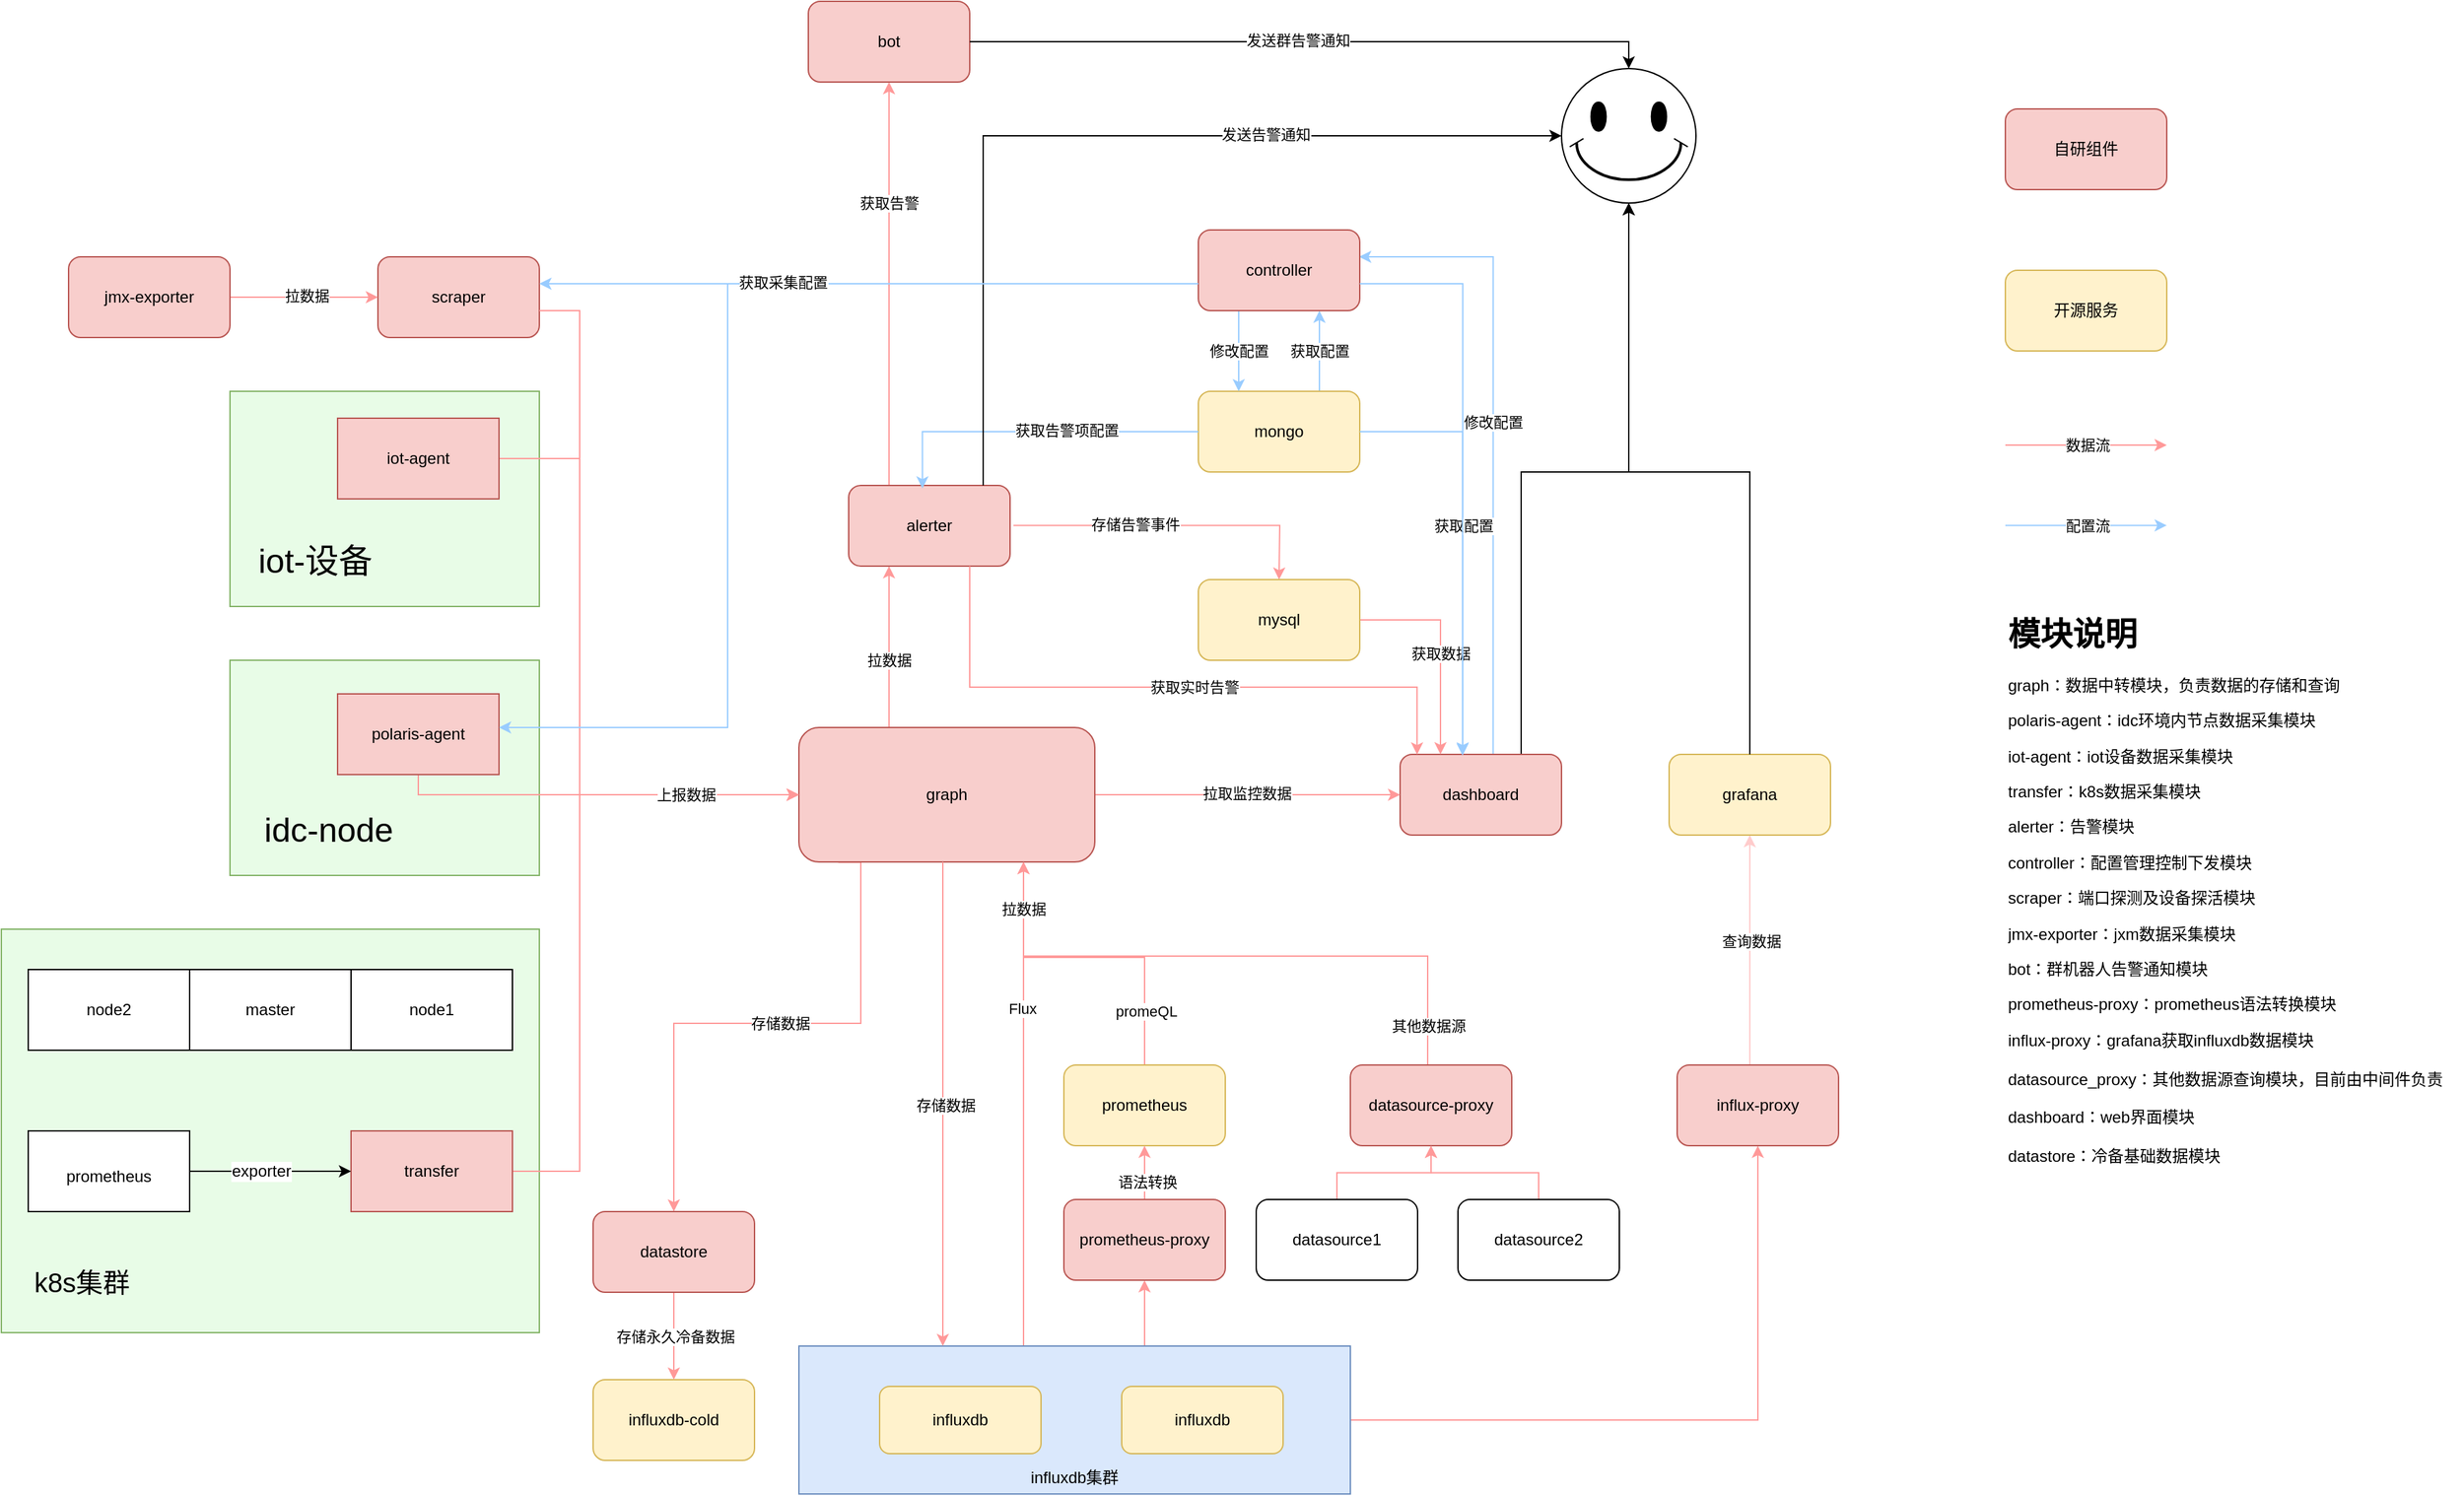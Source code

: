 <mxfile version="24.5.5" type="github">
  <diagram name="第 1 页" id="zJNLE8bN9wBG5qHUzsNH">
    <mxGraphModel dx="2998" dy="2350" grid="1" gridSize="10" guides="1" tooltips="1" connect="1" arrows="1" fold="1" page="1" pageScale="1" pageWidth="827" pageHeight="1169" math="0" shadow="0">
      <root>
        <mxCell id="0" />
        <mxCell id="1" parent="0" />
        <mxCell id="a-k5ZQnK_QjZlKG4vjBj-92" value="" style="rounded=0;whiteSpace=wrap;html=1;direction=south;fillColor=#E8FCE7;strokeColor=#82b366;" vertex="1" parent="1">
          <mxGeometry x="-370" y="60" width="230" height="160" as="geometry" />
        </mxCell>
        <mxCell id="mmYLngL-6dQX-zCMXxUM-11" value="" style="edgeStyle=orthogonalEdgeStyle;rounded=0;orthogonalLoop=1;jettySize=auto;html=1;strokeColor=#FF9999;" parent="1" source="mmYLngL-6dQX-zCMXxUM-14" target="mmYLngL-6dQX-zCMXxUM-29" edge="1">
          <mxGeometry relative="1" as="geometry">
            <Array as="points">
              <mxPoint x="310" y="730" />
              <mxPoint x="310" y="730" />
            </Array>
          </mxGeometry>
        </mxCell>
        <mxCell id="mmYLngL-6dQX-zCMXxUM-65" style="edgeStyle=orthogonalEdgeStyle;rounded=0;orthogonalLoop=1;jettySize=auto;html=1;entryX=0.5;entryY=1;entryDx=0;entryDy=0;strokeColor=#FF9999;" parent="1" source="mmYLngL-6dQX-zCMXxUM-14" target="mmYLngL-6dQX-zCMXxUM-64" edge="1">
          <mxGeometry relative="1" as="geometry" />
        </mxCell>
        <mxCell id="a-k5ZQnK_QjZlKG4vjBj-77" style="edgeStyle=orthogonalEdgeStyle;rounded=0;orthogonalLoop=1;jettySize=auto;html=1;exitX=0;exitY=0;exitDx=0;exitDy=0;entryX=0.5;entryY=1;entryDx=0;entryDy=0;strokeColor=#FF9999;" edge="1" parent="1">
          <mxGeometry relative="1" as="geometry">
            <mxPoint x="190.0" y="770" as="sourcePoint" />
            <mxPoint x="219.97" y="400" as="targetPoint" />
            <Array as="points">
              <mxPoint x="219.97" y="770" />
            </Array>
          </mxGeometry>
        </mxCell>
        <mxCell id="a-k5ZQnK_QjZlKG4vjBj-90" value="Flux" style="edgeLabel;html=1;align=center;verticalAlign=middle;resizable=0;points=[];" vertex="1" connectable="0" parent="a-k5ZQnK_QjZlKG4vjBj-77">
          <mxGeometry x="0.404" y="1" relative="1" as="geometry">
            <mxPoint as="offset" />
          </mxGeometry>
        </mxCell>
        <mxCell id="mmYLngL-6dQX-zCMXxUM-14" value="&lt;br&gt;&lt;br&gt;&lt;br&gt;&lt;br&gt;&lt;br&gt;&lt;br&gt;influxdb集群" style="rounded=0;whiteSpace=wrap;html=1;fillColor=#dae8fc;strokeColor=#6c8ebf;" parent="1" vertex="1">
          <mxGeometry x="53" y="770" width="410" height="110" as="geometry" />
        </mxCell>
        <mxCell id="a-k5ZQnK_QjZlKG4vjBj-51" style="edgeStyle=orthogonalEdgeStyle;rounded=0;orthogonalLoop=1;jettySize=auto;html=1;" edge="1" parent="1" source="mmYLngL-6dQX-zCMXxUM-16" target="a-k5ZQnK_QjZlKG4vjBj-1">
          <mxGeometry relative="1" as="geometry">
            <Array as="points">
              <mxPoint x="590" y="120" />
              <mxPoint x="670" y="120" />
            </Array>
          </mxGeometry>
        </mxCell>
        <mxCell id="a-k5ZQnK_QjZlKG4vjBj-53" style="edgeStyle=orthogonalEdgeStyle;rounded=0;orthogonalLoop=1;jettySize=auto;html=1;entryX=0.996;entryY=0.343;entryDx=0;entryDy=0;entryPerimeter=0;strokeColor=#99CCFF;" edge="1" parent="1" target="a-k5ZQnK_QjZlKG4vjBj-27">
          <mxGeometry relative="1" as="geometry">
            <mxPoint x="470.0" y="-43.68" as="targetPoint" />
            <mxPoint x="569.166" y="330" as="sourcePoint" />
            <Array as="points">
              <mxPoint x="569" y="-40" />
              <mxPoint x="470" y="-40" />
            </Array>
          </mxGeometry>
        </mxCell>
        <mxCell id="a-k5ZQnK_QjZlKG4vjBj-54" value="修改配置" style="edgeLabel;html=1;align=center;verticalAlign=middle;resizable=0;points=[];" vertex="1" connectable="0" parent="a-k5ZQnK_QjZlKG4vjBj-53">
          <mxGeometry x="0.051" relative="1" as="geometry">
            <mxPoint as="offset" />
          </mxGeometry>
        </mxCell>
        <mxCell id="mmYLngL-6dQX-zCMXxUM-16" value="dashboard" style="rounded=1;whiteSpace=wrap;html=1;fillColor=#f8cecc;strokeColor=#b85450;" parent="1" vertex="1">
          <mxGeometry x="500" y="330" width="120" height="60" as="geometry" />
        </mxCell>
        <mxCell id="mmYLngL-6dQX-zCMXxUM-18" value="" style="edgeStyle=orthogonalEdgeStyle;rounded=0;orthogonalLoop=1;jettySize=auto;html=1;strokeColor=#FF9999;" parent="1" source="mmYLngL-6dQX-zCMXxUM-20" target="mmYLngL-6dQX-zCMXxUM-23" edge="1">
          <mxGeometry relative="1" as="geometry">
            <Array as="points">
              <mxPoint x="120" y="270" />
              <mxPoint x="120" y="270" />
            </Array>
          </mxGeometry>
        </mxCell>
        <mxCell id="mmYLngL-6dQX-zCMXxUM-19" value="拉数据" style="edgeLabel;html=1;align=center;verticalAlign=middle;resizable=0;points=[];" parent="mmYLngL-6dQX-zCMXxUM-18" vertex="1" connectable="0">
          <mxGeometry x="-0.156" relative="1" as="geometry">
            <mxPoint as="offset" />
          </mxGeometry>
        </mxCell>
        <mxCell id="mmYLngL-6dQX-zCMXxUM-77" style="edgeStyle=orthogonalEdgeStyle;rounded=0;orthogonalLoop=1;jettySize=auto;html=1;entryX=0;entryY=0.5;entryDx=0;entryDy=0;strokeColor=#FF9999;" parent="1" source="mmYLngL-6dQX-zCMXxUM-20" target="mmYLngL-6dQX-zCMXxUM-16" edge="1">
          <mxGeometry relative="1" as="geometry" />
        </mxCell>
        <mxCell id="mmYLngL-6dQX-zCMXxUM-78" value="拉取监控数据" style="edgeLabel;html=1;align=center;verticalAlign=middle;resizable=0;points=[];" parent="mmYLngL-6dQX-zCMXxUM-77" vertex="1" connectable="0">
          <mxGeometry x="-0.007" y="1" relative="1" as="geometry">
            <mxPoint as="offset" />
          </mxGeometry>
        </mxCell>
        <mxCell id="a-k5ZQnK_QjZlKG4vjBj-76" style="edgeStyle=orthogonalEdgeStyle;rounded=0;orthogonalLoop=1;jettySize=auto;html=1;exitX=0.133;exitY=1.002;exitDx=0;exitDy=0;entryX=0.5;entryY=0;entryDx=0;entryDy=0;strokeColor=#FF9999;exitPerimeter=0;" edge="1" parent="1" source="mmYLngL-6dQX-zCMXxUM-20" target="a-k5ZQnK_QjZlKG4vjBj-73">
          <mxGeometry relative="1" as="geometry">
            <Array as="points">
              <mxPoint x="99" y="530" />
              <mxPoint x="-40" y="530" />
            </Array>
          </mxGeometry>
        </mxCell>
        <mxCell id="a-k5ZQnK_QjZlKG4vjBj-96" value="存储数据" style="edgeLabel;html=1;align=center;verticalAlign=middle;resizable=0;points=[];" vertex="1" connectable="0" parent="a-k5ZQnK_QjZlKG4vjBj-76">
          <mxGeometry x="-0.054" relative="1" as="geometry">
            <mxPoint as="offset" />
          </mxGeometry>
        </mxCell>
        <mxCell id="mmYLngL-6dQX-zCMXxUM-20" value="graph" style="rounded=1;whiteSpace=wrap;html=1;fillColor=#f8cecc;strokeColor=#b85450;" parent="1" vertex="1">
          <mxGeometry x="53" y="310" width="220" height="100" as="geometry" />
        </mxCell>
        <mxCell id="a-k5ZQnK_QjZlKG4vjBj-41" style="edgeStyle=orthogonalEdgeStyle;rounded=0;orthogonalLoop=1;jettySize=auto;html=1;entryX=0.25;entryY=0;entryDx=0;entryDy=0;strokeColor=#FF9999;exitX=1.021;exitY=0.496;exitDx=0;exitDy=0;exitPerimeter=0;" edge="1" parent="1" source="mmYLngL-6dQX-zCMXxUM-23">
          <mxGeometry relative="1" as="geometry">
            <mxPoint x="240" y="160" as="sourcePoint" />
            <mxPoint x="409.99" y="200" as="targetPoint" />
          </mxGeometry>
        </mxCell>
        <mxCell id="a-k5ZQnK_QjZlKG4vjBj-42" value="存储告警事件" style="edgeLabel;html=1;align=center;verticalAlign=middle;resizable=0;points=[];" vertex="1" connectable="0" parent="a-k5ZQnK_QjZlKG4vjBj-41">
          <mxGeometry x="-0.241" y="1" relative="1" as="geometry">
            <mxPoint as="offset" />
          </mxGeometry>
        </mxCell>
        <mxCell id="a-k5ZQnK_QjZlKG4vjBj-85" style="edgeStyle=orthogonalEdgeStyle;rounded=0;orthogonalLoop=1;jettySize=auto;html=1;exitX=0.25;exitY=0;exitDx=0;exitDy=0;entryX=0.5;entryY=1;entryDx=0;entryDy=0;strokeColor=#FF9999;" edge="1" parent="1" source="mmYLngL-6dQX-zCMXxUM-23" target="a-k5ZQnK_QjZlKG4vjBj-84">
          <mxGeometry relative="1" as="geometry">
            <Array as="points" />
          </mxGeometry>
        </mxCell>
        <mxCell id="a-k5ZQnK_QjZlKG4vjBj-91" value="获取告警" style="edgeLabel;html=1;align=center;verticalAlign=middle;resizable=0;points=[];" vertex="1" connectable="0" parent="a-k5ZQnK_QjZlKG4vjBj-85">
          <mxGeometry x="0.4" relative="1" as="geometry">
            <mxPoint as="offset" />
          </mxGeometry>
        </mxCell>
        <mxCell id="mmYLngL-6dQX-zCMXxUM-23" value="alerter" style="rounded=1;whiteSpace=wrap;html=1;fillColor=#f8cecc;strokeColor=#b85450;" parent="1" vertex="1">
          <mxGeometry x="90" y="130" width="120" height="60" as="geometry" />
        </mxCell>
        <mxCell id="mmYLngL-6dQX-zCMXxUM-24" value="" style="edgeStyle=orthogonalEdgeStyle;rounded=0;orthogonalLoop=1;jettySize=auto;html=1;strokeColor=#FF9999;" parent="1" source="mmYLngL-6dQX-zCMXxUM-26" target="mmYLngL-6dQX-zCMXxUM-20" edge="1">
          <mxGeometry x="0.0" relative="1" as="geometry">
            <Array as="points">
              <mxPoint x="310" y="481" />
              <mxPoint x="220" y="481" />
            </Array>
            <mxPoint as="offset" />
          </mxGeometry>
        </mxCell>
        <mxCell id="a-k5ZQnK_QjZlKG4vjBj-89" value="promeQL" style="edgeLabel;html=1;align=center;verticalAlign=middle;resizable=0;points=[];" vertex="1" connectable="0" parent="mmYLngL-6dQX-zCMXxUM-24">
          <mxGeometry x="-0.667" y="-1" relative="1" as="geometry">
            <mxPoint as="offset" />
          </mxGeometry>
        </mxCell>
        <mxCell id="mmYLngL-6dQX-zCMXxUM-26" value="prometheus" style="rounded=1;whiteSpace=wrap;html=1;fillColor=#fff2cc;strokeColor=#d6b656;" parent="1" vertex="1">
          <mxGeometry x="250" y="561.05" width="120" height="60" as="geometry" />
        </mxCell>
        <mxCell id="mmYLngL-6dQX-zCMXxUM-27" value="" style="edgeStyle=orthogonalEdgeStyle;rounded=0;orthogonalLoop=1;jettySize=auto;html=1;fillColor=#f8cecc;strokeColor=#FF9999;" parent="1" source="mmYLngL-6dQX-zCMXxUM-29" target="mmYLngL-6dQX-zCMXxUM-26" edge="1">
          <mxGeometry relative="1" as="geometry" />
        </mxCell>
        <mxCell id="mmYLngL-6dQX-zCMXxUM-28" value="语法转换" style="edgeLabel;html=1;align=center;verticalAlign=middle;resizable=0;points=[];" parent="mmYLngL-6dQX-zCMXxUM-27" vertex="1" connectable="0">
          <mxGeometry x="-0.333" y="-2" relative="1" as="geometry">
            <mxPoint as="offset" />
          </mxGeometry>
        </mxCell>
        <mxCell id="mmYLngL-6dQX-zCMXxUM-29" value="prometheus-proxy" style="rounded=1;whiteSpace=wrap;html=1;fillColor=#f8cecc;strokeColor=#b85450;" parent="1" vertex="1">
          <mxGeometry x="250" y="661.05" width="120" height="60" as="geometry" />
        </mxCell>
        <mxCell id="mmYLngL-6dQX-zCMXxUM-45" style="edgeStyle=orthogonalEdgeStyle;rounded=0;orthogonalLoop=1;jettySize=auto;html=1;strokeColor=#FF9999;exitX=0.479;exitY=-0.024;exitDx=0;exitDy=0;exitPerimeter=0;" parent="1" edge="1">
          <mxGeometry relative="1" as="geometry">
            <Array as="points">
              <mxPoint x="520" y="480" />
              <mxPoint x="220" y="480" />
            </Array>
            <mxPoint x="520.48" y="569.61" as="sourcePoint" />
            <mxPoint x="220" y="410" as="targetPoint" />
          </mxGeometry>
        </mxCell>
        <mxCell id="a-k5ZQnK_QjZlKG4vjBj-82" value="其他数据源" style="edgeLabel;html=1;align=center;verticalAlign=middle;resizable=0;points=[];" vertex="1" connectable="0" parent="mmYLngL-6dQX-zCMXxUM-45">
          <mxGeometry x="-0.837" relative="1" as="geometry">
            <mxPoint as="offset" />
          </mxGeometry>
        </mxCell>
        <mxCell id="a-k5ZQnK_QjZlKG4vjBj-95" value="拉数据" style="edgeLabel;html=1;align=center;verticalAlign=middle;resizable=0;points=[];" vertex="1" connectable="0" parent="mmYLngL-6dQX-zCMXxUM-45">
          <mxGeometry x="0.847" relative="1" as="geometry">
            <mxPoint as="offset" />
          </mxGeometry>
        </mxCell>
        <mxCell id="mmYLngL-6dQX-zCMXxUM-32" value="datasource-proxy" style="rounded=1;whiteSpace=wrap;html=1;fillColor=#f8cecc;strokeColor=#b85450;" parent="1" vertex="1">
          <mxGeometry x="463" y="561.05" width="120" height="60" as="geometry" />
        </mxCell>
        <mxCell id="mmYLngL-6dQX-zCMXxUM-33" style="edgeStyle=orthogonalEdgeStyle;rounded=0;orthogonalLoop=1;jettySize=auto;html=1;entryX=0.5;entryY=1;entryDx=0;entryDy=0;fillColor=#f8cecc;strokeColor=#FF9999;" parent="1" source="mmYLngL-6dQX-zCMXxUM-34" target="mmYLngL-6dQX-zCMXxUM-32" edge="1">
          <mxGeometry relative="1" as="geometry" />
        </mxCell>
        <mxCell id="mmYLngL-6dQX-zCMXxUM-34" value="datasource1" style="rounded=1;whiteSpace=wrap;html=1;" parent="1" vertex="1">
          <mxGeometry x="393" y="661.05" width="120" height="60" as="geometry" />
        </mxCell>
        <mxCell id="mmYLngL-6dQX-zCMXxUM-35" style="edgeStyle=orthogonalEdgeStyle;rounded=0;orthogonalLoop=1;jettySize=auto;html=1;fillColor=#f8cecc;strokeColor=#FF9999;" parent="1" source="mmYLngL-6dQX-zCMXxUM-36" target="mmYLngL-6dQX-zCMXxUM-32" edge="1">
          <mxGeometry relative="1" as="geometry" />
        </mxCell>
        <mxCell id="mmYLngL-6dQX-zCMXxUM-36" value="datasource2" style="rounded=1;whiteSpace=wrap;html=1;" parent="1" vertex="1">
          <mxGeometry x="543" y="661.05" width="120" height="60" as="geometry" />
        </mxCell>
        <mxCell id="mmYLngL-6dQX-zCMXxUM-37" value="" style="group" parent="1" vertex="1" connectable="0">
          <mxGeometry x="113" y="800" width="300" height="50" as="geometry" />
        </mxCell>
        <mxCell id="mmYLngL-6dQX-zCMXxUM-38" value="influxdb" style="rounded=1;whiteSpace=wrap;html=1;container=0;fillColor=#fff2cc;strokeColor=#d6b656;" parent="mmYLngL-6dQX-zCMXxUM-37" vertex="1">
          <mxGeometry width="120" height="50" as="geometry" />
        </mxCell>
        <mxCell id="mmYLngL-6dQX-zCMXxUM-39" value="influxdb" style="rounded=1;whiteSpace=wrap;html=1;container=0;fillColor=#fff2cc;strokeColor=#d6b656;" parent="mmYLngL-6dQX-zCMXxUM-37" vertex="1">
          <mxGeometry x="180" width="120" height="50" as="geometry" />
        </mxCell>
        <mxCell id="mmYLngL-6dQX-zCMXxUM-67" style="edgeStyle=orthogonalEdgeStyle;rounded=0;orthogonalLoop=1;jettySize=auto;html=1;entryX=0.5;entryY=1;entryDx=0;entryDy=0;strokeColor=#FFCCCC;" parent="1" source="mmYLngL-6dQX-zCMXxUM-64" target="mmYLngL-6dQX-zCMXxUM-66" edge="1">
          <mxGeometry relative="1" as="geometry">
            <Array as="points">
              <mxPoint x="760" y="500" />
              <mxPoint x="760" y="500" />
            </Array>
          </mxGeometry>
        </mxCell>
        <mxCell id="mmYLngL-6dQX-zCMXxUM-68" value="查询数据" style="edgeLabel;html=1;align=center;verticalAlign=middle;resizable=0;points=[];" parent="mmYLngL-6dQX-zCMXxUM-67" vertex="1" connectable="0">
          <mxGeometry x="0.083" y="-1" relative="1" as="geometry">
            <mxPoint as="offset" />
          </mxGeometry>
        </mxCell>
        <mxCell id="mmYLngL-6dQX-zCMXxUM-64" value="influx-proxy" style="rounded=1;whiteSpace=wrap;html=1;fillColor=#f8cecc;strokeColor=#b85450;" parent="1" vertex="1">
          <mxGeometry x="705.98" y="561.05" width="120" height="60" as="geometry" />
        </mxCell>
        <mxCell id="mmYLngL-6dQX-zCMXxUM-66" value="grafana" style="rounded=1;whiteSpace=wrap;html=1;fillColor=#fff2cc;strokeColor=#d6b656;" parent="1" vertex="1">
          <mxGeometry x="700" y="330" width="120" height="60" as="geometry" />
        </mxCell>
        <mxCell id="mmYLngL-6dQX-zCMXxUM-70" value="scraper" style="rounded=1;whiteSpace=wrap;html=1;fillColor=#f8cecc;strokeColor=#b85450;" parent="1" vertex="1">
          <mxGeometry x="-260" y="-40" width="120" height="60" as="geometry" />
        </mxCell>
        <mxCell id="mmYLngL-6dQX-zCMXxUM-74" value="" style="edgeStyle=orthogonalEdgeStyle;rounded=0;orthogonalLoop=1;jettySize=auto;html=1;strokeColor=#FF9999;" parent="1" source="mmYLngL-6dQX-zCMXxUM-73" target="mmYLngL-6dQX-zCMXxUM-70" edge="1">
          <mxGeometry relative="1" as="geometry" />
        </mxCell>
        <mxCell id="mmYLngL-6dQX-zCMXxUM-75" value="拉数据" style="edgeLabel;html=1;align=center;verticalAlign=middle;resizable=0;points=[];" parent="mmYLngL-6dQX-zCMXxUM-74" vertex="1" connectable="0">
          <mxGeometry x="0.025" y="1" relative="1" as="geometry">
            <mxPoint as="offset" />
          </mxGeometry>
        </mxCell>
        <mxCell id="mmYLngL-6dQX-zCMXxUM-73" value="jmx-exporter" style="rounded=1;whiteSpace=wrap;html=1;fillColor=#f8cecc;strokeColor=#b85450;" parent="1" vertex="1">
          <mxGeometry x="-490" y="-40" width="120" height="60" as="geometry" />
        </mxCell>
        <mxCell id="mmYLngL-6dQX-zCMXxUM-2" value="" style="rounded=0;whiteSpace=wrap;html=1;direction=south;fillColor=#E8FCE7;strokeColor=#82b366;" parent="1" vertex="1">
          <mxGeometry x="-540" y="460" width="400" height="300" as="geometry" />
        </mxCell>
        <mxCell id="mmYLngL-6dQX-zCMXxUM-3" value="node1" style="rounded=0;whiteSpace=wrap;html=1;" parent="1" vertex="1">
          <mxGeometry x="-280" y="490" width="120" height="60" as="geometry" />
        </mxCell>
        <mxCell id="mmYLngL-6dQX-zCMXxUM-4" value="master" style="rounded=0;whiteSpace=wrap;html=1;" parent="1" vertex="1">
          <mxGeometry x="-400" y="490" width="120" height="60" as="geometry" />
        </mxCell>
        <mxCell id="mmYLngL-6dQX-zCMXxUM-5" value="node2" style="rounded=0;whiteSpace=wrap;html=1;" parent="1" vertex="1">
          <mxGeometry x="-520" y="490" width="120" height="60" as="geometry" />
        </mxCell>
        <mxCell id="mmYLngL-6dQX-zCMXxUM-6" value="&lt;font style=&quot;font-size: 20px;&quot;&gt;k8s集群&lt;/font&gt;" style="text;html=1;strokeColor=none;fillColor=none;align=center;verticalAlign=middle;whiteSpace=wrap;rounded=0;" parent="1" vertex="1">
          <mxGeometry x="-530" y="700" width="100" height="44" as="geometry" />
        </mxCell>
        <mxCell id="mmYLngL-6dQX-zCMXxUM-7" value="&lt;font style=&quot;font-size: 12px;&quot;&gt;prometheus&lt;/font&gt;" style="rounded=0;whiteSpace=wrap;html=1;fontSize=20;" parent="1" vertex="1">
          <mxGeometry x="-520" y="610" width="120" height="60" as="geometry" />
        </mxCell>
        <mxCell id="a-k5ZQnK_QjZlKG4vjBj-22" style="edgeStyle=orthogonalEdgeStyle;rounded=0;orthogonalLoop=1;jettySize=auto;html=1;entryX=0;entryY=0.5;entryDx=0;entryDy=0;strokeColor=#FF9999;" edge="1" parent="1" source="mmYLngL-6dQX-zCMXxUM-8" target="mmYLngL-6dQX-zCMXxUM-20">
          <mxGeometry relative="1" as="geometry">
            <Array as="points">
              <mxPoint x="-110" y="640" />
              <mxPoint x="-110" y="360" />
            </Array>
          </mxGeometry>
        </mxCell>
        <mxCell id="mmYLngL-6dQX-zCMXxUM-8" value="transfer" style="rounded=0;whiteSpace=wrap;html=1;fillColor=#f8cecc;strokeColor=#b85450;" parent="1" vertex="1">
          <mxGeometry x="-280" y="610" width="120" height="60" as="geometry" />
        </mxCell>
        <mxCell id="mmYLngL-6dQX-zCMXxUM-9" value="" style="edgeStyle=orthogonalEdgeStyle;rounded=0;orthogonalLoop=1;jettySize=auto;html=1;fontSize=20;" parent="1" source="mmYLngL-6dQX-zCMXxUM-7" target="mmYLngL-6dQX-zCMXxUM-8" edge="1">
          <mxGeometry relative="1" as="geometry" />
        </mxCell>
        <mxCell id="mmYLngL-6dQX-zCMXxUM-10" value="exporter" style="edgeLabel;html=1;align=center;verticalAlign=middle;resizable=0;points=[];fontSize=12;" parent="mmYLngL-6dQX-zCMXxUM-9" vertex="1" connectable="0">
          <mxGeometry x="-0.114" relative="1" as="geometry">
            <mxPoint as="offset" />
          </mxGeometry>
        </mxCell>
        <mxCell id="a-k5ZQnK_QjZlKG4vjBj-45" style="edgeStyle=orthogonalEdgeStyle;rounded=0;orthogonalLoop=1;jettySize=auto;html=1;entryX=0.25;entryY=0;entryDx=0;entryDy=0;strokeColor=#FF9999;" edge="1" parent="1" source="mmYLngL-6dQX-zCMXxUM-79" target="mmYLngL-6dQX-zCMXxUM-16">
          <mxGeometry relative="1" as="geometry" />
        </mxCell>
        <mxCell id="a-k5ZQnK_QjZlKG4vjBj-46" value="获取数据" style="edgeLabel;html=1;align=center;verticalAlign=middle;resizable=0;points=[];" vertex="1" connectable="0" parent="a-k5ZQnK_QjZlKG4vjBj-45">
          <mxGeometry x="0.061" relative="1" as="geometry">
            <mxPoint as="offset" />
          </mxGeometry>
        </mxCell>
        <mxCell id="mmYLngL-6dQX-zCMXxUM-79" value="mysql" style="rounded=1;whiteSpace=wrap;html=1;fillColor=#fff2cc;strokeColor=#d6b656;" parent="1" vertex="1">
          <mxGeometry x="350" y="200" width="120" height="60" as="geometry" />
        </mxCell>
        <mxCell id="a-k5ZQnK_QjZlKG4vjBj-35" value="" style="edgeStyle=orthogonalEdgeStyle;rounded=0;orthogonalLoop=1;jettySize=auto;html=1;strokeColor=#99CCFF;" edge="1" parent="1" source="mmYLngL-6dQX-zCMXxUM-80" target="a-k5ZQnK_QjZlKG4vjBj-27">
          <mxGeometry relative="1" as="geometry">
            <Array as="points">
              <mxPoint x="440" y="20" />
              <mxPoint x="440" y="20" />
            </Array>
          </mxGeometry>
        </mxCell>
        <mxCell id="a-k5ZQnK_QjZlKG4vjBj-39" value="获取配置" style="edgeLabel;html=1;align=center;verticalAlign=middle;resizable=0;points=[];" vertex="1" connectable="0" parent="a-k5ZQnK_QjZlKG4vjBj-35">
          <mxGeometry x="0.003" relative="1" as="geometry">
            <mxPoint as="offset" />
          </mxGeometry>
        </mxCell>
        <mxCell id="mmYLngL-6dQX-zCMXxUM-80" value="mongo" style="rounded=1;whiteSpace=wrap;html=1;fillColor=#fff2cc;strokeColor=#d6b656;" parent="1" vertex="1">
          <mxGeometry x="350" y="60" width="120" height="60" as="geometry" />
        </mxCell>
        <mxCell id="mmYLngL-6dQX-zCMXxUM-92" value="" style="rounded=0;whiteSpace=wrap;html=1;direction=south;fillColor=#E8FCE7;strokeColor=#82b366;" parent="1" vertex="1">
          <mxGeometry x="-370" y="260" width="230" height="160" as="geometry" />
        </mxCell>
        <mxCell id="mmYLngL-6dQX-zCMXxUM-93" value="&lt;font style=&quot;font-size: 25px;&quot;&gt;idc-node&lt;/font&gt;" style="text;strokeColor=none;align=center;fillColor=none;html=1;verticalAlign=middle;whiteSpace=wrap;rounded=0;" parent="1" vertex="1">
          <mxGeometry x="-353" y="370" width="113" height="30" as="geometry" />
        </mxCell>
        <mxCell id="mmYLngL-6dQX-zCMXxUM-99" style="edgeStyle=orthogonalEdgeStyle;rounded=0;orthogonalLoop=1;jettySize=auto;html=1;strokeColor=#FF9999;exitX=0.5;exitY=1;exitDx=0;exitDy=0;entryX=0;entryY=0.5;entryDx=0;entryDy=0;" parent="1" source="mmYLngL-6dQX-zCMXxUM-96" edge="1" target="mmYLngL-6dQX-zCMXxUM-20">
          <mxGeometry relative="1" as="geometry">
            <mxPoint x="50" y="360" as="targetPoint" />
            <Array as="points">
              <mxPoint x="-230" y="360" />
            </Array>
            <mxPoint x="-665.52" y="260.6" as="sourcePoint" />
          </mxGeometry>
        </mxCell>
        <mxCell id="mmYLngL-6dQX-zCMXxUM-96" value="polaris-agent" style="rounded=0;whiteSpace=wrap;html=1;fillColor=#f8cecc;strokeColor=#b85450;" parent="1" vertex="1">
          <mxGeometry x="-290" y="285" width="120" height="60" as="geometry" />
        </mxCell>
        <mxCell id="a-k5ZQnK_QjZlKG4vjBj-1" value="" style="verticalLabelPosition=bottom;verticalAlign=top;html=1;shape=mxgraph.basic.smiley" vertex="1" parent="1">
          <mxGeometry x="620" y="-180" width="100" height="100" as="geometry" />
        </mxCell>
        <mxCell id="a-k5ZQnK_QjZlKG4vjBj-9" value="&lt;font style=&quot;font-size: 25px;&quot;&gt;iot-设备&lt;/font&gt;" style="text;strokeColor=none;align=center;fillColor=none;html=1;verticalAlign=middle;whiteSpace=wrap;rounded=0;" vertex="1" parent="1">
          <mxGeometry x="-353" y="170" width="93" height="30" as="geometry" />
        </mxCell>
        <mxCell id="a-k5ZQnK_QjZlKG4vjBj-15" style="edgeStyle=orthogonalEdgeStyle;rounded=0;orthogonalLoop=1;jettySize=auto;html=1;entryX=0;entryY=0.5;entryDx=0;entryDy=0;strokeColor=#FF9999;exitX=1;exitY=0.5;exitDx=0;exitDy=0;" edge="1" parent="1" source="a-k5ZQnK_QjZlKG4vjBj-14" target="mmYLngL-6dQX-zCMXxUM-20">
          <mxGeometry relative="1" as="geometry">
            <mxPoint x="-290" y="10" as="sourcePoint" />
            <Array as="points">
              <mxPoint x="-110" y="110" />
              <mxPoint x="-110" y="360" />
            </Array>
          </mxGeometry>
        </mxCell>
        <mxCell id="a-k5ZQnK_QjZlKG4vjBj-14" value="iot-agent" style="rounded=0;whiteSpace=wrap;html=1;fillColor=#f8cecc;strokeColor=#b85450;" vertex="1" parent="1">
          <mxGeometry x="-290" y="80" width="120" height="60" as="geometry" />
        </mxCell>
        <mxCell id="a-k5ZQnK_QjZlKG4vjBj-24" style="edgeStyle=orthogonalEdgeStyle;rounded=0;orthogonalLoop=1;jettySize=auto;html=1;strokeColor=#FF9999;" edge="1" parent="1" target="mmYLngL-6dQX-zCMXxUM-20">
          <mxGeometry relative="1" as="geometry">
            <mxPoint x="-140" as="sourcePoint" />
            <mxPoint x="100" y="360" as="targetPoint" />
            <Array as="points">
              <mxPoint x="-110" />
              <mxPoint x="-110" y="360" />
            </Array>
          </mxGeometry>
        </mxCell>
        <mxCell id="a-k5ZQnK_QjZlKG4vjBj-26" value="上报数据" style="edgeLabel;html=1;align=center;verticalAlign=middle;resizable=0;points=[];" vertex="1" connectable="0" parent="a-k5ZQnK_QjZlKG4vjBj-24">
          <mxGeometry x="0.768" relative="1" as="geometry">
            <mxPoint x="-20" as="offset" />
          </mxGeometry>
        </mxCell>
        <mxCell id="a-k5ZQnK_QjZlKG4vjBj-33" value="" style="edgeStyle=orthogonalEdgeStyle;rounded=0;orthogonalLoop=1;jettySize=auto;html=1;strokeColor=#99CCFF;" edge="1" parent="1" source="a-k5ZQnK_QjZlKG4vjBj-27" target="mmYLngL-6dQX-zCMXxUM-80">
          <mxGeometry relative="1" as="geometry">
            <Array as="points">
              <mxPoint x="380" y="10" />
              <mxPoint x="380" y="10" />
            </Array>
          </mxGeometry>
        </mxCell>
        <mxCell id="a-k5ZQnK_QjZlKG4vjBj-40" value="修改配置" style="edgeLabel;html=1;align=center;verticalAlign=middle;resizable=0;points=[];" vertex="1" connectable="0" parent="a-k5ZQnK_QjZlKG4vjBj-33">
          <mxGeometry x="-0.024" relative="1" as="geometry">
            <mxPoint as="offset" />
          </mxGeometry>
        </mxCell>
        <mxCell id="a-k5ZQnK_QjZlKG4vjBj-66" style="edgeStyle=orthogonalEdgeStyle;rounded=0;orthogonalLoop=1;jettySize=auto;html=1;exitX=0;exitY=0.75;exitDx=0;exitDy=0;strokeColor=#99CCFF;" edge="1" parent="1" source="a-k5ZQnK_QjZlKG4vjBj-27" target="mmYLngL-6dQX-zCMXxUM-96">
          <mxGeometry relative="1" as="geometry">
            <Array as="points">
              <mxPoint x="370" y="-20" />
              <mxPoint y="-20" />
              <mxPoint y="310" />
            </Array>
          </mxGeometry>
        </mxCell>
        <mxCell id="a-k5ZQnK_QjZlKG4vjBj-27" value="controller" style="rounded=1;whiteSpace=wrap;html=1;fillColor=#f8cecc;strokeColor=#b85450;" vertex="1" parent="1">
          <mxGeometry x="350" y="-60" width="120" height="60" as="geometry" />
        </mxCell>
        <mxCell id="a-k5ZQnK_QjZlKG4vjBj-31" style="edgeStyle=orthogonalEdgeStyle;rounded=0;orthogonalLoop=1;jettySize=auto;html=1;entryX=0.457;entryY=0.038;entryDx=0;entryDy=0;entryPerimeter=0;strokeColor=#99CCFF;" edge="1" parent="1" source="mmYLngL-6dQX-zCMXxUM-80" target="mmYLngL-6dQX-zCMXxUM-23">
          <mxGeometry relative="1" as="geometry" />
        </mxCell>
        <mxCell id="a-k5ZQnK_QjZlKG4vjBj-32" value="获取告警项配置" style="edgeLabel;html=1;align=center;verticalAlign=middle;resizable=0;points=[];" vertex="1" connectable="0" parent="a-k5ZQnK_QjZlKG4vjBj-31">
          <mxGeometry x="-0.202" y="-1" relative="1" as="geometry">
            <mxPoint as="offset" />
          </mxGeometry>
        </mxCell>
        <mxCell id="a-k5ZQnK_QjZlKG4vjBj-43" style="edgeStyle=orthogonalEdgeStyle;rounded=0;orthogonalLoop=1;jettySize=auto;html=1;entryX=0.105;entryY=0.002;entryDx=0;entryDy=0;entryPerimeter=0;strokeColor=#FF9999;" edge="1" parent="1" source="mmYLngL-6dQX-zCMXxUM-23" target="mmYLngL-6dQX-zCMXxUM-16">
          <mxGeometry relative="1" as="geometry">
            <Array as="points">
              <mxPoint x="180" y="280" />
              <mxPoint x="513" y="280" />
            </Array>
          </mxGeometry>
        </mxCell>
        <mxCell id="a-k5ZQnK_QjZlKG4vjBj-44" value="获取实时告警" style="edgeLabel;html=1;align=center;verticalAlign=middle;resizable=0;points=[];" vertex="1" connectable="0" parent="a-k5ZQnK_QjZlKG4vjBj-43">
          <mxGeometry x="0.088" relative="1" as="geometry">
            <mxPoint as="offset" />
          </mxGeometry>
        </mxCell>
        <mxCell id="a-k5ZQnK_QjZlKG4vjBj-47" style="edgeStyle=orthogonalEdgeStyle;rounded=0;orthogonalLoop=1;jettySize=auto;html=1;entryX=0.388;entryY=0.002;entryDx=0;entryDy=0;entryPerimeter=0;strokeColor=#99CCFF;" edge="1" parent="1" source="a-k5ZQnK_QjZlKG4vjBj-27" target="mmYLngL-6dQX-zCMXxUM-16">
          <mxGeometry relative="1" as="geometry">
            <mxPoint x="550" y="330" as="targetPoint" />
            <Array as="points">
              <mxPoint x="547" y="-20" />
            </Array>
          </mxGeometry>
        </mxCell>
        <mxCell id="a-k5ZQnK_QjZlKG4vjBj-48" value="获取配置" style="edgeLabel;html=1;align=center;verticalAlign=middle;resizable=0;points=[];" vertex="1" connectable="0" parent="a-k5ZQnK_QjZlKG4vjBj-47">
          <mxGeometry x="0.2" relative="1" as="geometry">
            <mxPoint as="offset" />
          </mxGeometry>
        </mxCell>
        <mxCell id="a-k5ZQnK_QjZlKG4vjBj-49" style="edgeStyle=orthogonalEdgeStyle;rounded=0;orthogonalLoop=1;jettySize=auto;html=1;entryX=0;entryY=0.5;entryDx=0;entryDy=0;entryPerimeter=0;" edge="1" parent="1" source="mmYLngL-6dQX-zCMXxUM-23" target="a-k5ZQnK_QjZlKG4vjBj-1">
          <mxGeometry relative="1" as="geometry">
            <Array as="points">
              <mxPoint x="190" y="-130" />
            </Array>
          </mxGeometry>
        </mxCell>
        <mxCell id="a-k5ZQnK_QjZlKG4vjBj-50" value="发送告警通知" style="edgeLabel;html=1;align=center;verticalAlign=middle;resizable=0;points=[];" vertex="1" connectable="0" parent="a-k5ZQnK_QjZlKG4vjBj-49">
          <mxGeometry x="0.362" y="1" relative="1" as="geometry">
            <mxPoint as="offset" />
          </mxGeometry>
        </mxCell>
        <mxCell id="a-k5ZQnK_QjZlKG4vjBj-52" style="edgeStyle=orthogonalEdgeStyle;rounded=0;orthogonalLoop=1;jettySize=auto;html=1;entryX=0.5;entryY=1;entryDx=0;entryDy=0;entryPerimeter=0;" edge="1" parent="1" source="mmYLngL-6dQX-zCMXxUM-66" target="a-k5ZQnK_QjZlKG4vjBj-1">
          <mxGeometry relative="1" as="geometry">
            <Array as="points">
              <mxPoint x="760" y="120" />
              <mxPoint x="670" y="120" />
            </Array>
          </mxGeometry>
        </mxCell>
        <mxCell id="a-k5ZQnK_QjZlKG4vjBj-57" value="自研组件" style="rounded=1;whiteSpace=wrap;html=1;fillColor=#f8cecc;strokeColor=#b85450;" vertex="1" parent="1">
          <mxGeometry x="950" y="-150" width="120" height="60" as="geometry" />
        </mxCell>
        <mxCell id="a-k5ZQnK_QjZlKG4vjBj-58" value="开源服务" style="rounded=1;whiteSpace=wrap;html=1;fillColor=#fff2cc;strokeColor=#d6b656;" vertex="1" parent="1">
          <mxGeometry x="950" y="-30" width="120" height="60" as="geometry" />
        </mxCell>
        <mxCell id="a-k5ZQnK_QjZlKG4vjBj-61" value="" style="endArrow=classic;html=1;rounded=0;strokeColor=#FF9999;" edge="1" parent="1">
          <mxGeometry width="50" height="50" relative="1" as="geometry">
            <mxPoint x="950" y="100" as="sourcePoint" />
            <mxPoint x="1070" y="100" as="targetPoint" />
          </mxGeometry>
        </mxCell>
        <mxCell id="a-k5ZQnK_QjZlKG4vjBj-62" value="数据流" style="edgeLabel;html=1;align=center;verticalAlign=middle;resizable=0;points=[];" vertex="1" connectable="0" parent="a-k5ZQnK_QjZlKG4vjBj-61">
          <mxGeometry x="0.015" relative="1" as="geometry">
            <mxPoint as="offset" />
          </mxGeometry>
        </mxCell>
        <mxCell id="a-k5ZQnK_QjZlKG4vjBj-63" value="" style="endArrow=classic;html=1;rounded=0;strokeColor=#99CCFF;" edge="1" parent="1">
          <mxGeometry width="50" height="50" relative="1" as="geometry">
            <mxPoint x="950" y="159.7" as="sourcePoint" />
            <mxPoint x="1070" y="159.7" as="targetPoint" />
          </mxGeometry>
        </mxCell>
        <mxCell id="a-k5ZQnK_QjZlKG4vjBj-64" value="配置流" style="edgeLabel;html=1;align=center;verticalAlign=middle;resizable=0;points=[];" vertex="1" connectable="0" parent="a-k5ZQnK_QjZlKG4vjBj-63">
          <mxGeometry x="0.015" relative="1" as="geometry">
            <mxPoint as="offset" />
          </mxGeometry>
        </mxCell>
        <mxCell id="a-k5ZQnK_QjZlKG4vjBj-68" style="edgeStyle=orthogonalEdgeStyle;rounded=0;orthogonalLoop=1;jettySize=auto;html=1;entryX=0.387;entryY=0.014;entryDx=0;entryDy=0;entryPerimeter=0;strokeColor=#99CCFF;" edge="1" parent="1" source="mmYLngL-6dQX-zCMXxUM-80" target="mmYLngL-6dQX-zCMXxUM-16">
          <mxGeometry relative="1" as="geometry" />
        </mxCell>
        <mxCell id="a-k5ZQnK_QjZlKG4vjBj-72" value="influxdb-cold" style="rounded=1;whiteSpace=wrap;html=1;fillColor=#fff2cc;strokeColor=#d6b656;" vertex="1" parent="1">
          <mxGeometry x="-100" y="795" width="120" height="60" as="geometry" />
        </mxCell>
        <mxCell id="a-k5ZQnK_QjZlKG4vjBj-74" style="edgeStyle=orthogonalEdgeStyle;rounded=0;orthogonalLoop=1;jettySize=auto;html=1;entryX=0.5;entryY=0;entryDx=0;entryDy=0;strokeColor=#FF9999;" edge="1" parent="1" source="a-k5ZQnK_QjZlKG4vjBj-73" target="a-k5ZQnK_QjZlKG4vjBj-72">
          <mxGeometry relative="1" as="geometry" />
        </mxCell>
        <mxCell id="a-k5ZQnK_QjZlKG4vjBj-75" value="存储永久冷备数据" style="edgeLabel;html=1;align=center;verticalAlign=middle;resizable=0;points=[];" vertex="1" connectable="0" parent="a-k5ZQnK_QjZlKG4vjBj-74">
          <mxGeometry x="-0.002" y="1" relative="1" as="geometry">
            <mxPoint as="offset" />
          </mxGeometry>
        </mxCell>
        <mxCell id="a-k5ZQnK_QjZlKG4vjBj-73" value="datastore" style="rounded=1;whiteSpace=wrap;html=1;fillColor=#f8cecc;strokeColor=#b85450;" vertex="1" parent="1">
          <mxGeometry x="-100" y="670" width="120" height="60" as="geometry" />
        </mxCell>
        <mxCell id="a-k5ZQnK_QjZlKG4vjBj-78" style="edgeStyle=orthogonalEdgeStyle;rounded=0;orthogonalLoop=1;jettySize=auto;html=1;strokeColor=#FF9999;" edge="1" parent="1" target="mmYLngL-6dQX-zCMXxUM-14">
          <mxGeometry relative="1" as="geometry">
            <mxPoint x="160" y="410" as="sourcePoint" />
            <Array as="points">
              <mxPoint x="160" y="410" />
            </Array>
          </mxGeometry>
        </mxCell>
        <mxCell id="a-k5ZQnK_QjZlKG4vjBj-79" value="存储数据" style="edgeLabel;html=1;align=center;verticalAlign=middle;resizable=0;points=[];" vertex="1" connectable="0" parent="a-k5ZQnK_QjZlKG4vjBj-78">
          <mxGeometry x="0.005" y="2" relative="1" as="geometry">
            <mxPoint as="offset" />
          </mxGeometry>
        </mxCell>
        <mxCell id="a-k5ZQnK_QjZlKG4vjBj-84" value="bot" style="rounded=1;whiteSpace=wrap;html=1;fillColor=#f8cecc;strokeColor=#b85450;" vertex="1" parent="1">
          <mxGeometry x="60" y="-230" width="120" height="60" as="geometry" />
        </mxCell>
        <mxCell id="a-k5ZQnK_QjZlKG4vjBj-87" style="edgeStyle=orthogonalEdgeStyle;rounded=0;orthogonalLoop=1;jettySize=auto;html=1;entryX=0.5;entryY=0;entryDx=0;entryDy=0;entryPerimeter=0;" edge="1" parent="1" source="a-k5ZQnK_QjZlKG4vjBj-84" target="a-k5ZQnK_QjZlKG4vjBj-1">
          <mxGeometry relative="1" as="geometry" />
        </mxCell>
        <mxCell id="a-k5ZQnK_QjZlKG4vjBj-88" value="发送群告警通知" style="edgeLabel;html=1;align=center;verticalAlign=middle;resizable=0;points=[];" vertex="1" connectable="0" parent="a-k5ZQnK_QjZlKG4vjBj-87">
          <mxGeometry x="-0.043" y="1" relative="1" as="geometry">
            <mxPoint as="offset" />
          </mxGeometry>
        </mxCell>
        <mxCell id="a-k5ZQnK_QjZlKG4vjBj-93" style="edgeStyle=orthogonalEdgeStyle;rounded=0;orthogonalLoop=1;jettySize=auto;html=1;strokeColor=#99CCFF;" edge="1" parent="1">
          <mxGeometry relative="1" as="geometry">
            <mxPoint x="350" y="-20" as="sourcePoint" />
            <mxPoint x="-140" y="-20" as="targetPoint" />
            <Array as="points">
              <mxPoint x="-130" y="-20" />
            </Array>
          </mxGeometry>
        </mxCell>
        <mxCell id="a-k5ZQnK_QjZlKG4vjBj-97" value="获取采集配置" style="edgeLabel;html=1;align=center;verticalAlign=middle;resizable=0;points=[];" vertex="1" connectable="0" parent="a-k5ZQnK_QjZlKG4vjBj-93">
          <mxGeometry x="0.264" y="-1" relative="1" as="geometry">
            <mxPoint as="offset" />
          </mxGeometry>
        </mxCell>
        <mxCell id="a-k5ZQnK_QjZlKG4vjBj-99" value="&lt;h1 style=&quot;margin-top: 0px;&quot;&gt;模块说明&lt;/h1&gt;&lt;p&gt;graph：数据中转模块，负责数据的存储和查询&lt;/p&gt;&lt;p&gt;polaris-agent：idc环境内节点数据采集模块&lt;/p&gt;&lt;p&gt;iot-agent：iot设备数据采集模块&lt;/p&gt;&lt;p&gt;transfer：k8s数据采集模块&lt;br&gt;&lt;/p&gt;&lt;p&gt;alerter：告警模块&lt;/p&gt;&lt;p&gt;controller：配置管理控制下发模块&lt;/p&gt;&lt;p&gt;scraper：端口探测及设备探活模块&lt;/p&gt;&lt;p&gt;jmx-exporter：jxm数据采集模块&lt;/p&gt;&lt;p&gt;&lt;span style=&quot;background-color: initial;&quot;&gt;bot：群机器人告警通知模块&lt;/span&gt;&lt;br&gt;&lt;/p&gt;&lt;p&gt;prometheus-proxy：prometheus语法转换模块&lt;/p&gt;&lt;div&gt;influx-proxy：grafana获取influxdb数据模块&lt;/div&gt;&lt;div&gt;&lt;br&gt;&lt;/div&gt;&lt;div&gt;datasource_proxy：其他数据源查询模块，目前由中间件负责&lt;/div&gt;&lt;div&gt;&lt;br&gt;&lt;/div&gt;&lt;div&gt;dashboard：web界面模块&lt;/div&gt;&lt;div&gt;&lt;br&gt;&lt;/div&gt;&lt;div&gt;datastore：冷备基础数据模块&lt;/div&gt;&lt;div&gt;&lt;br&gt;&lt;/div&gt;&lt;div&gt;&lt;br&gt;&lt;/div&gt;&lt;div&gt;&lt;br&gt;&lt;/div&gt;&lt;p&gt;&lt;br&gt;&lt;/p&gt;&lt;p&gt;&lt;br&gt;&lt;/p&gt;" style="text;html=1;whiteSpace=wrap;overflow=hidden;rounded=0;" vertex="1" parent="1">
          <mxGeometry x="950" y="220" width="340" height="480" as="geometry" />
        </mxCell>
      </root>
    </mxGraphModel>
  </diagram>
</mxfile>
